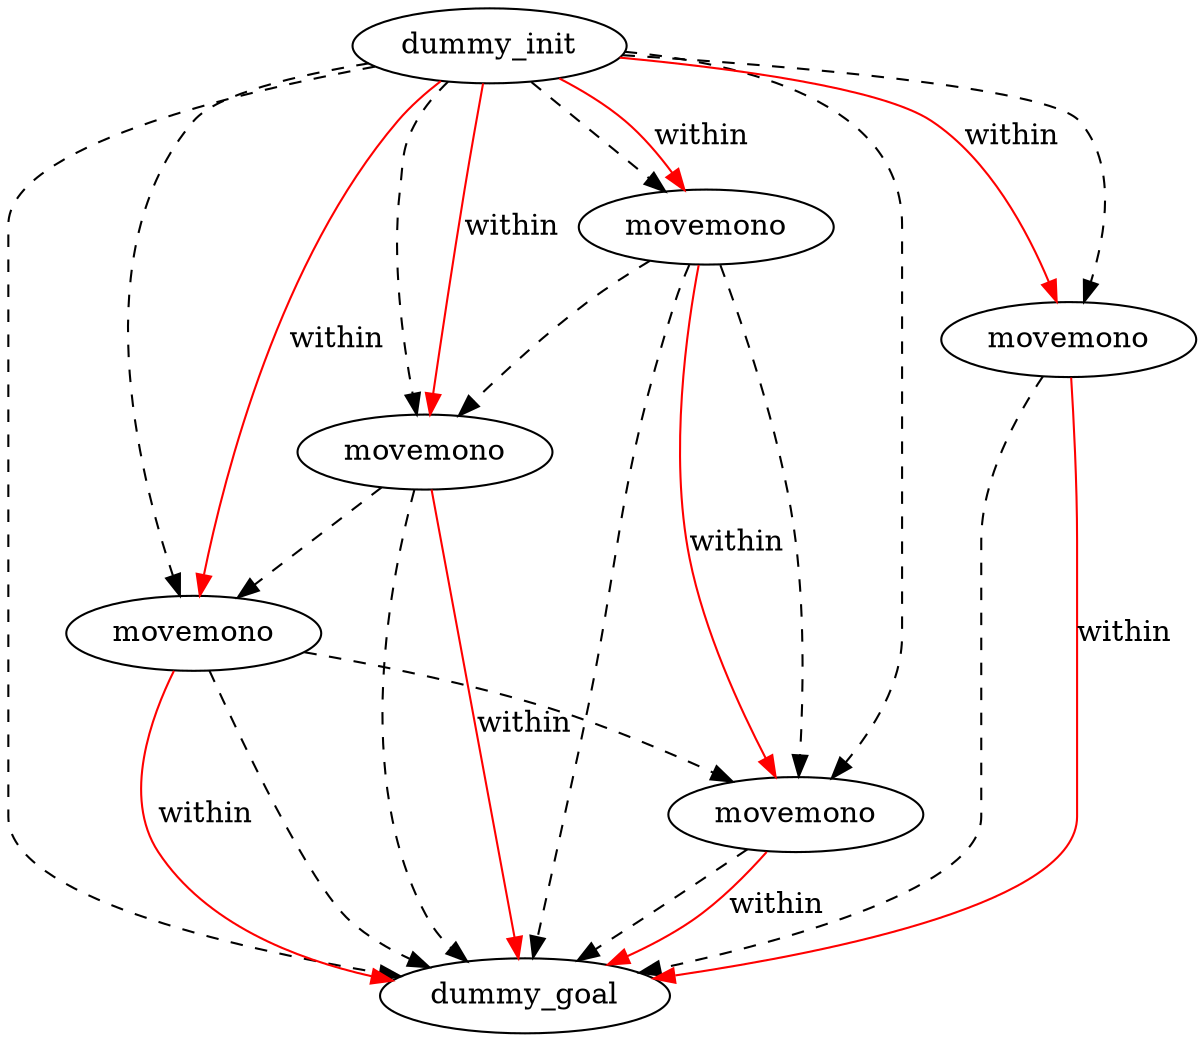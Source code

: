 digraph {
	"809894c9-d7e1-128a-7ca3-25a0b3ba5df7" [label=dummy_init]
	"de4dd5df-7753-c304-cf51-bab4c96ebcad" [label=dummy_goal]
	"add3f1b4-20be-43b6-ae53-61acaf4413c8" [label=movemono]
	"74366906-d2bb-5c44-d957-90c9e7fe3bd4" [label=movemono]
	"a238f54b-a05a-582f-3f7b-4b3f0a40b93a" [label=movemono]
	"f172a0b2-07f5-f4cf-406c-f48950f27dcc" [label=movemono]
	"2350ea52-030d-2820-0a83-31081ea43f09" [label=movemono]
	"f172a0b2-07f5-f4cf-406c-f48950f27dcc" -> "a238f54b-a05a-582f-3f7b-4b3f0a40b93a" [color=black style=dashed]
	"74366906-d2bb-5c44-d957-90c9e7fe3bd4" -> "add3f1b4-20be-43b6-ae53-61acaf4413c8" [color=black style=dashed]
	"809894c9-d7e1-128a-7ca3-25a0b3ba5df7" -> "74366906-d2bb-5c44-d957-90c9e7fe3bd4" [color=black style=dashed]
	"74366906-d2bb-5c44-d957-90c9e7fe3bd4" -> "de4dd5df-7753-c304-cf51-bab4c96ebcad" [color=black style=dashed]
	"809894c9-d7e1-128a-7ca3-25a0b3ba5df7" -> "2350ea52-030d-2820-0a83-31081ea43f09" [color=black style=dashed]
	"2350ea52-030d-2820-0a83-31081ea43f09" -> "de4dd5df-7753-c304-cf51-bab4c96ebcad" [color=black style=dashed]
	"809894c9-d7e1-128a-7ca3-25a0b3ba5df7" -> "a238f54b-a05a-582f-3f7b-4b3f0a40b93a" [color=black style=dashed]
	"a238f54b-a05a-582f-3f7b-4b3f0a40b93a" -> "de4dd5df-7753-c304-cf51-bab4c96ebcad" [color=black style=dashed]
	"add3f1b4-20be-43b6-ae53-61acaf4413c8" -> "a238f54b-a05a-582f-3f7b-4b3f0a40b93a" [color=black style=dashed]
	"f172a0b2-07f5-f4cf-406c-f48950f27dcc" -> "74366906-d2bb-5c44-d957-90c9e7fe3bd4" [color=black style=dashed]
	"809894c9-d7e1-128a-7ca3-25a0b3ba5df7" -> "f172a0b2-07f5-f4cf-406c-f48950f27dcc" [color=black style=dashed]
	"f172a0b2-07f5-f4cf-406c-f48950f27dcc" -> "de4dd5df-7753-c304-cf51-bab4c96ebcad" [color=black style=dashed]
	"add3f1b4-20be-43b6-ae53-61acaf4413c8" -> "de4dd5df-7753-c304-cf51-bab4c96ebcad" [color=black style=dashed]
	"809894c9-d7e1-128a-7ca3-25a0b3ba5df7" -> "add3f1b4-20be-43b6-ae53-61acaf4413c8" [color=black style=dashed]
	"809894c9-d7e1-128a-7ca3-25a0b3ba5df7" -> "de4dd5df-7753-c304-cf51-bab4c96ebcad" [color=black style=dashed]
	"809894c9-d7e1-128a-7ca3-25a0b3ba5df7" -> "f172a0b2-07f5-f4cf-406c-f48950f27dcc" [label=within color=red]
	"add3f1b4-20be-43b6-ae53-61acaf4413c8" -> "de4dd5df-7753-c304-cf51-bab4c96ebcad" [label=within color=red]
	"a238f54b-a05a-582f-3f7b-4b3f0a40b93a" -> "de4dd5df-7753-c304-cf51-bab4c96ebcad" [label=within color=red]
	"809894c9-d7e1-128a-7ca3-25a0b3ba5df7" -> "74366906-d2bb-5c44-d957-90c9e7fe3bd4" [label=within color=red]
	"809894c9-d7e1-128a-7ca3-25a0b3ba5df7" -> "2350ea52-030d-2820-0a83-31081ea43f09" [label=within color=red]
	"f172a0b2-07f5-f4cf-406c-f48950f27dcc" -> "a238f54b-a05a-582f-3f7b-4b3f0a40b93a" [label=within color=red]
	"2350ea52-030d-2820-0a83-31081ea43f09" -> "de4dd5df-7753-c304-cf51-bab4c96ebcad" [label=within color=red]
	"74366906-d2bb-5c44-d957-90c9e7fe3bd4" -> "de4dd5df-7753-c304-cf51-bab4c96ebcad" [label=within color=red]
	"809894c9-d7e1-128a-7ca3-25a0b3ba5df7" -> "add3f1b4-20be-43b6-ae53-61acaf4413c8" [label=within color=red]
}
